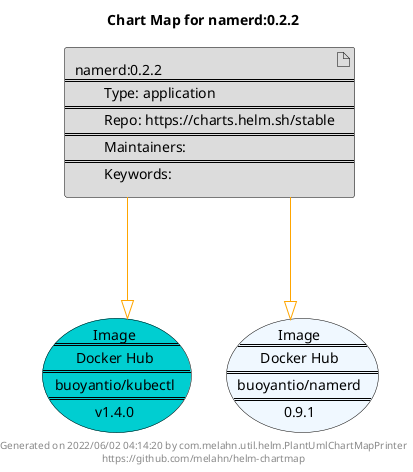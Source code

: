 @startuml
skinparam linetype ortho
skinparam backgroundColor white
skinparam usecaseBorderColor black
skinparam usecaseArrowColor LightSlateGray
skinparam artifactBorderColor black
skinparam artifactArrowColor LightSlateGray

title Chart Map for namerd:0.2.2

'There is one referenced Helm Chart
artifact "namerd:0.2.2\n====\n\tType: application\n====\n\tRepo: https://charts.helm.sh/stable\n====\n\tMaintainers: \n====\n\tKeywords: " as namerd_0_2_2 #Gainsboro

'There are 2 referenced Docker Images
usecase "Image\n====\nDocker Hub\n====\nbuoyantio/kubectl\n====\nv1.4.0" as buoyantio_kubectl_v1_4_0 #DarkTurquoise
usecase "Image\n====\nDocker Hub\n====\nbuoyantio/namerd\n====\n0.9.1" as buoyantio_namerd_0_9_1 #AliceBlue

'Chart Dependencies
namerd_0_2_2--[#orange]-|>buoyantio_namerd_0_9_1
namerd_0_2_2--[#orange]-|>buoyantio_kubectl_v1_4_0

center footer Generated on 2022/06/02 04:14:20 by com.melahn.util.helm.PlantUmlChartMapPrinter\nhttps://github.com/melahn/helm-chartmap
@enduml
